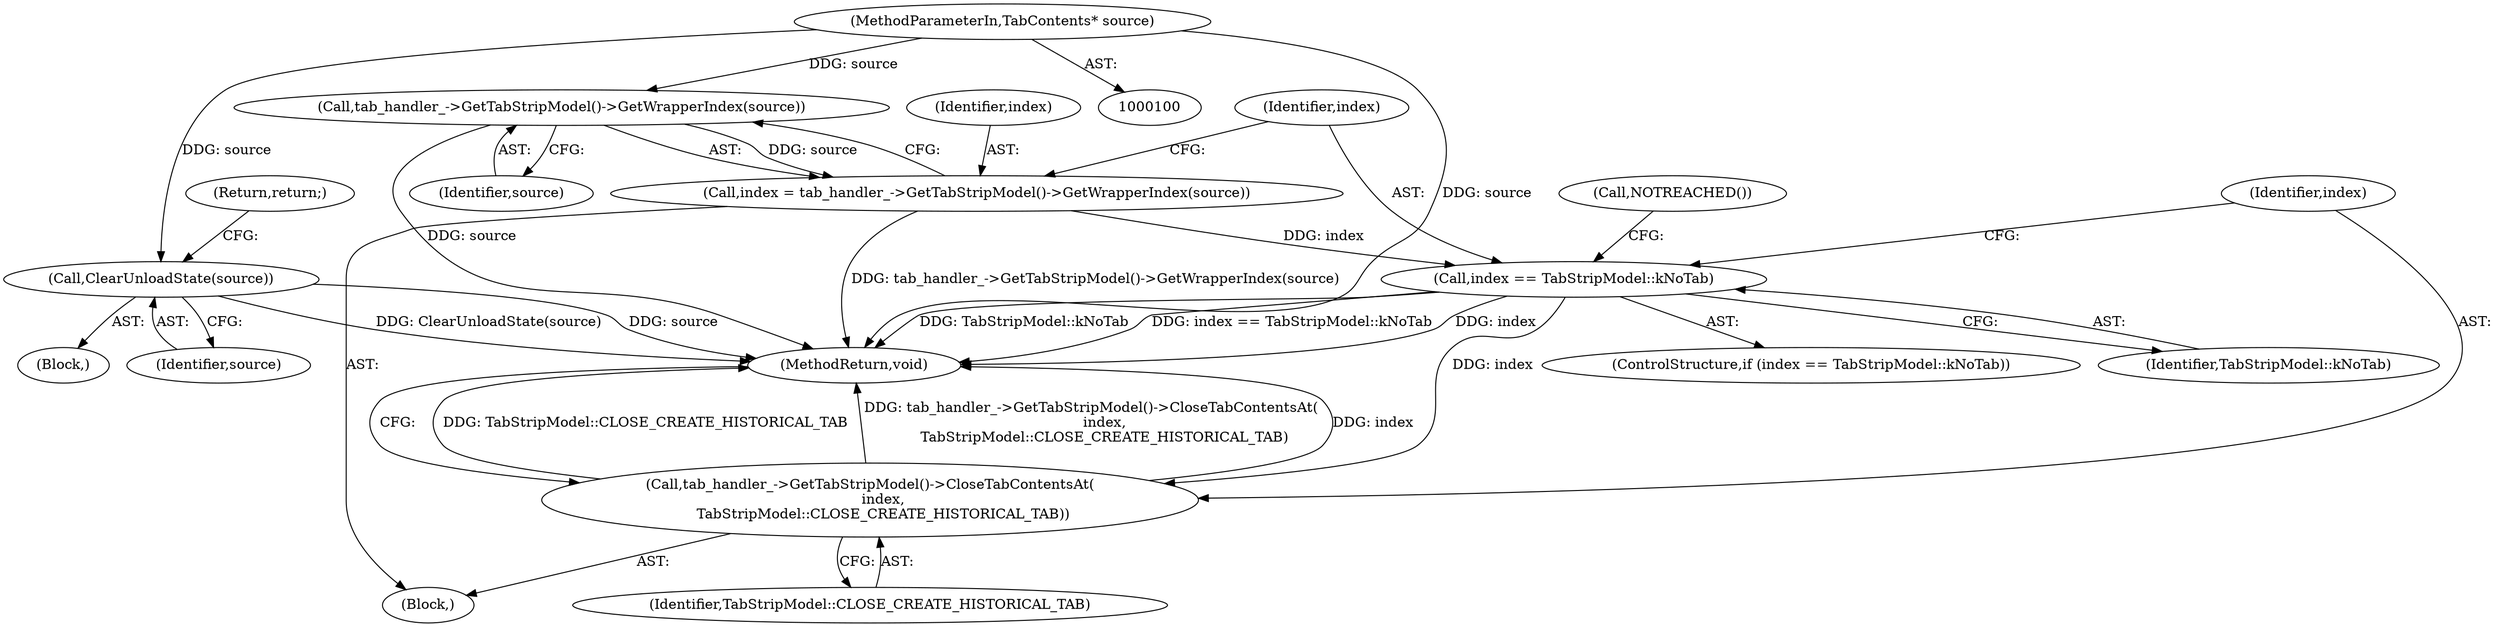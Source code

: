 digraph "1_Chrome_08f0d612f2a4039aaf6733d4e8d0a67614941378_0@pointer" {
"1000101" [label="(MethodParameterIn,TabContents* source)"];
"1000106" [label="(Call,ClearUnloadState(source))"];
"1000112" [label="(Call,tab_handler_->GetTabStripModel()->GetWrapperIndex(source))"];
"1000110" [label="(Call,index = tab_handler_->GetTabStripModel()->GetWrapperIndex(source))"];
"1000115" [label="(Call,index == TabStripModel::kNoTab)"];
"1000123" [label="(Call,tab_handler_->GetTabStripModel()->CloseTabContentsAt(\n      index,\n      TabStripModel::CLOSE_CREATE_HISTORICAL_TAB))"];
"1000108" [label="(Return,return;)"];
"1000114" [label="(ControlStructure,if (index == TabStripModel::kNoTab))"];
"1000123" [label="(Call,tab_handler_->GetTabStripModel()->CloseTabContentsAt(\n      index,\n      TabStripModel::CLOSE_CREATE_HISTORICAL_TAB))"];
"1000113" [label="(Identifier,source)"];
"1000111" [label="(Identifier,index)"];
"1000117" [label="(Identifier,TabStripModel::kNoTab)"];
"1000112" [label="(Call,tab_handler_->GetTabStripModel()->GetWrapperIndex(source))"];
"1000106" [label="(Call,ClearUnloadState(source))"];
"1000126" [label="(MethodReturn,void)"];
"1000105" [label="(Block,)"];
"1000110" [label="(Call,index = tab_handler_->GetTabStripModel()->GetWrapperIndex(source))"];
"1000102" [label="(Block,)"];
"1000115" [label="(Call,index == TabStripModel::kNoTab)"];
"1000125" [label="(Identifier,TabStripModel::CLOSE_CREATE_HISTORICAL_TAB)"];
"1000124" [label="(Identifier,index)"];
"1000116" [label="(Identifier,index)"];
"1000120" [label="(Call,NOTREACHED())"];
"1000107" [label="(Identifier,source)"];
"1000101" [label="(MethodParameterIn,TabContents* source)"];
"1000101" -> "1000100"  [label="AST: "];
"1000101" -> "1000126"  [label="DDG: source"];
"1000101" -> "1000106"  [label="DDG: source"];
"1000101" -> "1000112"  [label="DDG: source"];
"1000106" -> "1000105"  [label="AST: "];
"1000106" -> "1000107"  [label="CFG: "];
"1000107" -> "1000106"  [label="AST: "];
"1000108" -> "1000106"  [label="CFG: "];
"1000106" -> "1000126"  [label="DDG: source"];
"1000106" -> "1000126"  [label="DDG: ClearUnloadState(source)"];
"1000112" -> "1000110"  [label="AST: "];
"1000112" -> "1000113"  [label="CFG: "];
"1000113" -> "1000112"  [label="AST: "];
"1000110" -> "1000112"  [label="CFG: "];
"1000112" -> "1000126"  [label="DDG: source"];
"1000112" -> "1000110"  [label="DDG: source"];
"1000110" -> "1000102"  [label="AST: "];
"1000111" -> "1000110"  [label="AST: "];
"1000116" -> "1000110"  [label="CFG: "];
"1000110" -> "1000126"  [label="DDG: tab_handler_->GetTabStripModel()->GetWrapperIndex(source)"];
"1000110" -> "1000115"  [label="DDG: index"];
"1000115" -> "1000114"  [label="AST: "];
"1000115" -> "1000117"  [label="CFG: "];
"1000116" -> "1000115"  [label="AST: "];
"1000117" -> "1000115"  [label="AST: "];
"1000120" -> "1000115"  [label="CFG: "];
"1000124" -> "1000115"  [label="CFG: "];
"1000115" -> "1000126"  [label="DDG: TabStripModel::kNoTab"];
"1000115" -> "1000126"  [label="DDG: index == TabStripModel::kNoTab"];
"1000115" -> "1000126"  [label="DDG: index"];
"1000115" -> "1000123"  [label="DDG: index"];
"1000123" -> "1000102"  [label="AST: "];
"1000123" -> "1000125"  [label="CFG: "];
"1000124" -> "1000123"  [label="AST: "];
"1000125" -> "1000123"  [label="AST: "];
"1000126" -> "1000123"  [label="CFG: "];
"1000123" -> "1000126"  [label="DDG: TabStripModel::CLOSE_CREATE_HISTORICAL_TAB"];
"1000123" -> "1000126"  [label="DDG: tab_handler_->GetTabStripModel()->CloseTabContentsAt(\n      index,\n      TabStripModel::CLOSE_CREATE_HISTORICAL_TAB)"];
"1000123" -> "1000126"  [label="DDG: index"];
}

